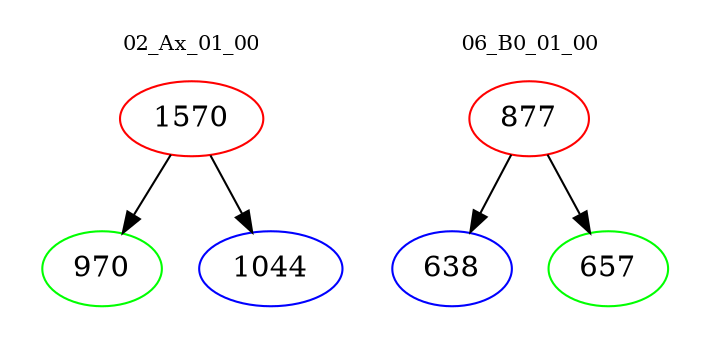 digraph{
subgraph cluster_0 {
color = white
label = "02_Ax_01_00";
fontsize=10;
T0_1570 [label="1570", color="red"]
T0_1570 -> T0_970 [color="black"]
T0_970 [label="970", color="green"]
T0_1570 -> T0_1044 [color="black"]
T0_1044 [label="1044", color="blue"]
}
subgraph cluster_1 {
color = white
label = "06_B0_01_00";
fontsize=10;
T1_877 [label="877", color="red"]
T1_877 -> T1_638 [color="black"]
T1_638 [label="638", color="blue"]
T1_877 -> T1_657 [color="black"]
T1_657 [label="657", color="green"]
}
}
